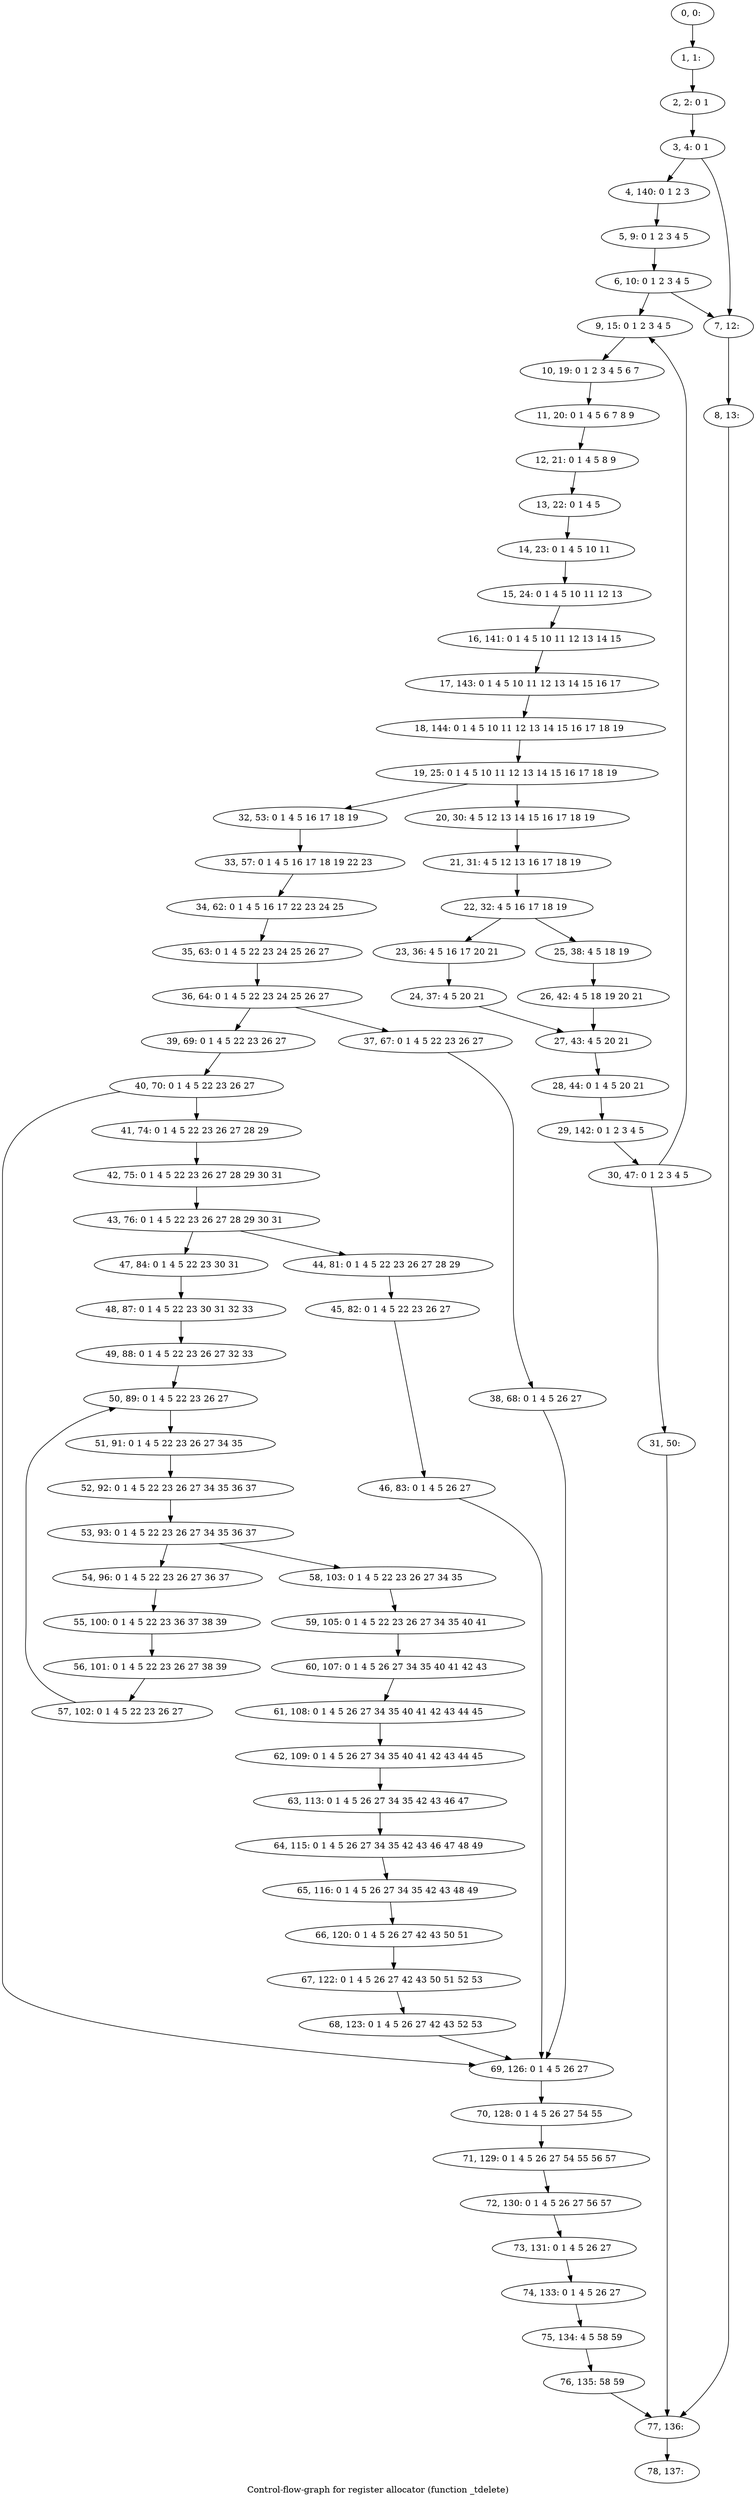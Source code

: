 digraph G {
graph [label="Control-flow-graph for register allocator (function _tdelete)"]
0[label="0, 0: "];
1[label="1, 1: "];
2[label="2, 2: 0 1 "];
3[label="3, 4: 0 1 "];
4[label="4, 140: 0 1 2 3 "];
5[label="5, 9: 0 1 2 3 4 5 "];
6[label="6, 10: 0 1 2 3 4 5 "];
7[label="7, 12: "];
8[label="8, 13: "];
9[label="9, 15: 0 1 2 3 4 5 "];
10[label="10, 19: 0 1 2 3 4 5 6 7 "];
11[label="11, 20: 0 1 4 5 6 7 8 9 "];
12[label="12, 21: 0 1 4 5 8 9 "];
13[label="13, 22: 0 1 4 5 "];
14[label="14, 23: 0 1 4 5 10 11 "];
15[label="15, 24: 0 1 4 5 10 11 12 13 "];
16[label="16, 141: 0 1 4 5 10 11 12 13 14 15 "];
17[label="17, 143: 0 1 4 5 10 11 12 13 14 15 16 17 "];
18[label="18, 144: 0 1 4 5 10 11 12 13 14 15 16 17 18 19 "];
19[label="19, 25: 0 1 4 5 10 11 12 13 14 15 16 17 18 19 "];
20[label="20, 30: 4 5 12 13 14 15 16 17 18 19 "];
21[label="21, 31: 4 5 12 13 16 17 18 19 "];
22[label="22, 32: 4 5 16 17 18 19 "];
23[label="23, 36: 4 5 16 17 20 21 "];
24[label="24, 37: 4 5 20 21 "];
25[label="25, 38: 4 5 18 19 "];
26[label="26, 42: 4 5 18 19 20 21 "];
27[label="27, 43: 4 5 20 21 "];
28[label="28, 44: 0 1 4 5 20 21 "];
29[label="29, 142: 0 1 2 3 4 5 "];
30[label="30, 47: 0 1 2 3 4 5 "];
31[label="31, 50: "];
32[label="32, 53: 0 1 4 5 16 17 18 19 "];
33[label="33, 57: 0 1 4 5 16 17 18 19 22 23 "];
34[label="34, 62: 0 1 4 5 16 17 22 23 24 25 "];
35[label="35, 63: 0 1 4 5 22 23 24 25 26 27 "];
36[label="36, 64: 0 1 4 5 22 23 24 25 26 27 "];
37[label="37, 67: 0 1 4 5 22 23 26 27 "];
38[label="38, 68: 0 1 4 5 26 27 "];
39[label="39, 69: 0 1 4 5 22 23 26 27 "];
40[label="40, 70: 0 1 4 5 22 23 26 27 "];
41[label="41, 74: 0 1 4 5 22 23 26 27 28 29 "];
42[label="42, 75: 0 1 4 5 22 23 26 27 28 29 30 31 "];
43[label="43, 76: 0 1 4 5 22 23 26 27 28 29 30 31 "];
44[label="44, 81: 0 1 4 5 22 23 26 27 28 29 "];
45[label="45, 82: 0 1 4 5 22 23 26 27 "];
46[label="46, 83: 0 1 4 5 26 27 "];
47[label="47, 84: 0 1 4 5 22 23 30 31 "];
48[label="48, 87: 0 1 4 5 22 23 30 31 32 33 "];
49[label="49, 88: 0 1 4 5 22 23 26 27 32 33 "];
50[label="50, 89: 0 1 4 5 22 23 26 27 "];
51[label="51, 91: 0 1 4 5 22 23 26 27 34 35 "];
52[label="52, 92: 0 1 4 5 22 23 26 27 34 35 36 37 "];
53[label="53, 93: 0 1 4 5 22 23 26 27 34 35 36 37 "];
54[label="54, 96: 0 1 4 5 22 23 26 27 36 37 "];
55[label="55, 100: 0 1 4 5 22 23 36 37 38 39 "];
56[label="56, 101: 0 1 4 5 22 23 26 27 38 39 "];
57[label="57, 102: 0 1 4 5 22 23 26 27 "];
58[label="58, 103: 0 1 4 5 22 23 26 27 34 35 "];
59[label="59, 105: 0 1 4 5 22 23 26 27 34 35 40 41 "];
60[label="60, 107: 0 1 4 5 26 27 34 35 40 41 42 43 "];
61[label="61, 108: 0 1 4 5 26 27 34 35 40 41 42 43 44 45 "];
62[label="62, 109: 0 1 4 5 26 27 34 35 40 41 42 43 44 45 "];
63[label="63, 113: 0 1 4 5 26 27 34 35 42 43 46 47 "];
64[label="64, 115: 0 1 4 5 26 27 34 35 42 43 46 47 48 49 "];
65[label="65, 116: 0 1 4 5 26 27 34 35 42 43 48 49 "];
66[label="66, 120: 0 1 4 5 26 27 42 43 50 51 "];
67[label="67, 122: 0 1 4 5 26 27 42 43 50 51 52 53 "];
68[label="68, 123: 0 1 4 5 26 27 42 43 52 53 "];
69[label="69, 126: 0 1 4 5 26 27 "];
70[label="70, 128: 0 1 4 5 26 27 54 55 "];
71[label="71, 129: 0 1 4 5 26 27 54 55 56 57 "];
72[label="72, 130: 0 1 4 5 26 27 56 57 "];
73[label="73, 131: 0 1 4 5 26 27 "];
74[label="74, 133: 0 1 4 5 26 27 "];
75[label="75, 134: 4 5 58 59 "];
76[label="76, 135: 58 59 "];
77[label="77, 136: "];
78[label="78, 137: "];
0->1 ;
1->2 ;
2->3 ;
3->4 ;
3->7 ;
4->5 ;
5->6 ;
6->7 ;
6->9 ;
7->8 ;
8->77 ;
9->10 ;
10->11 ;
11->12 ;
12->13 ;
13->14 ;
14->15 ;
15->16 ;
16->17 ;
17->18 ;
18->19 ;
19->20 ;
19->32 ;
20->21 ;
21->22 ;
22->23 ;
22->25 ;
23->24 ;
24->27 ;
25->26 ;
26->27 ;
27->28 ;
28->29 ;
29->30 ;
30->31 ;
30->9 ;
31->77 ;
32->33 ;
33->34 ;
34->35 ;
35->36 ;
36->37 ;
36->39 ;
37->38 ;
38->69 ;
39->40 ;
40->41 ;
40->69 ;
41->42 ;
42->43 ;
43->44 ;
43->47 ;
44->45 ;
45->46 ;
46->69 ;
47->48 ;
48->49 ;
49->50 ;
50->51 ;
51->52 ;
52->53 ;
53->54 ;
53->58 ;
54->55 ;
55->56 ;
56->57 ;
57->50 ;
58->59 ;
59->60 ;
60->61 ;
61->62 ;
62->63 ;
63->64 ;
64->65 ;
65->66 ;
66->67 ;
67->68 ;
68->69 ;
69->70 ;
70->71 ;
71->72 ;
72->73 ;
73->74 ;
74->75 ;
75->76 ;
76->77 ;
77->78 ;
}
